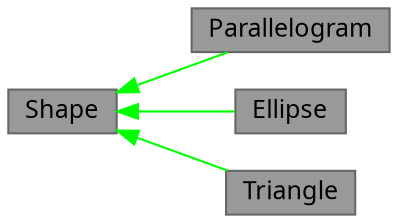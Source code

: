 digraph "Inheritance Tree"
{
  bgcolor = "transparent"
  edge [fontname="Geist Mono",fontsize=12,labelfontname="Geist Mono",labelfontsize=12]
  node [fontname="Geist Mono",fontsize=12,shape=box,height=0.2,width=0.4]
  rankdir=LR

  Shape [id="Shape",label="Shape",height=0.2,width=0.4,color="gray40", fillcolor="grey60", style="filled", fontcolor="black",tooltip="Base class for all shapes."]

  Parallelogram [id="Parallelogram",label="Parallelogram",height=0.2,width=0.4,color="gray40", fillcolor="grey60", style="filled", fontcolor="black",tooltip="Class representing a parallelogram."]
  Ellipse [id="Ellipse",label="Ellipse",height=0.2,width=0.4,color="gray40", fillcolor="grey60", style="filled", fontcolor="black",tooltip="Class representing an ellipse."]
  Triangle [id="Triangle",label="Triangle",height=0.2,width=0.4,color="gray40", fillcolor="grey60", style="filled", fontcolor="black",tooltip="Class representing a triangle."]

  Shape -> Parallelogram [id="Shape->Parallelogram",dir="back",color="green"]
  Shape -> Ellipse [id="Shape->Ellipse",dir="back",color="green"]
  Shape -> Triangle [id="Shape->Triangle",dir="back",color="green"]
}
